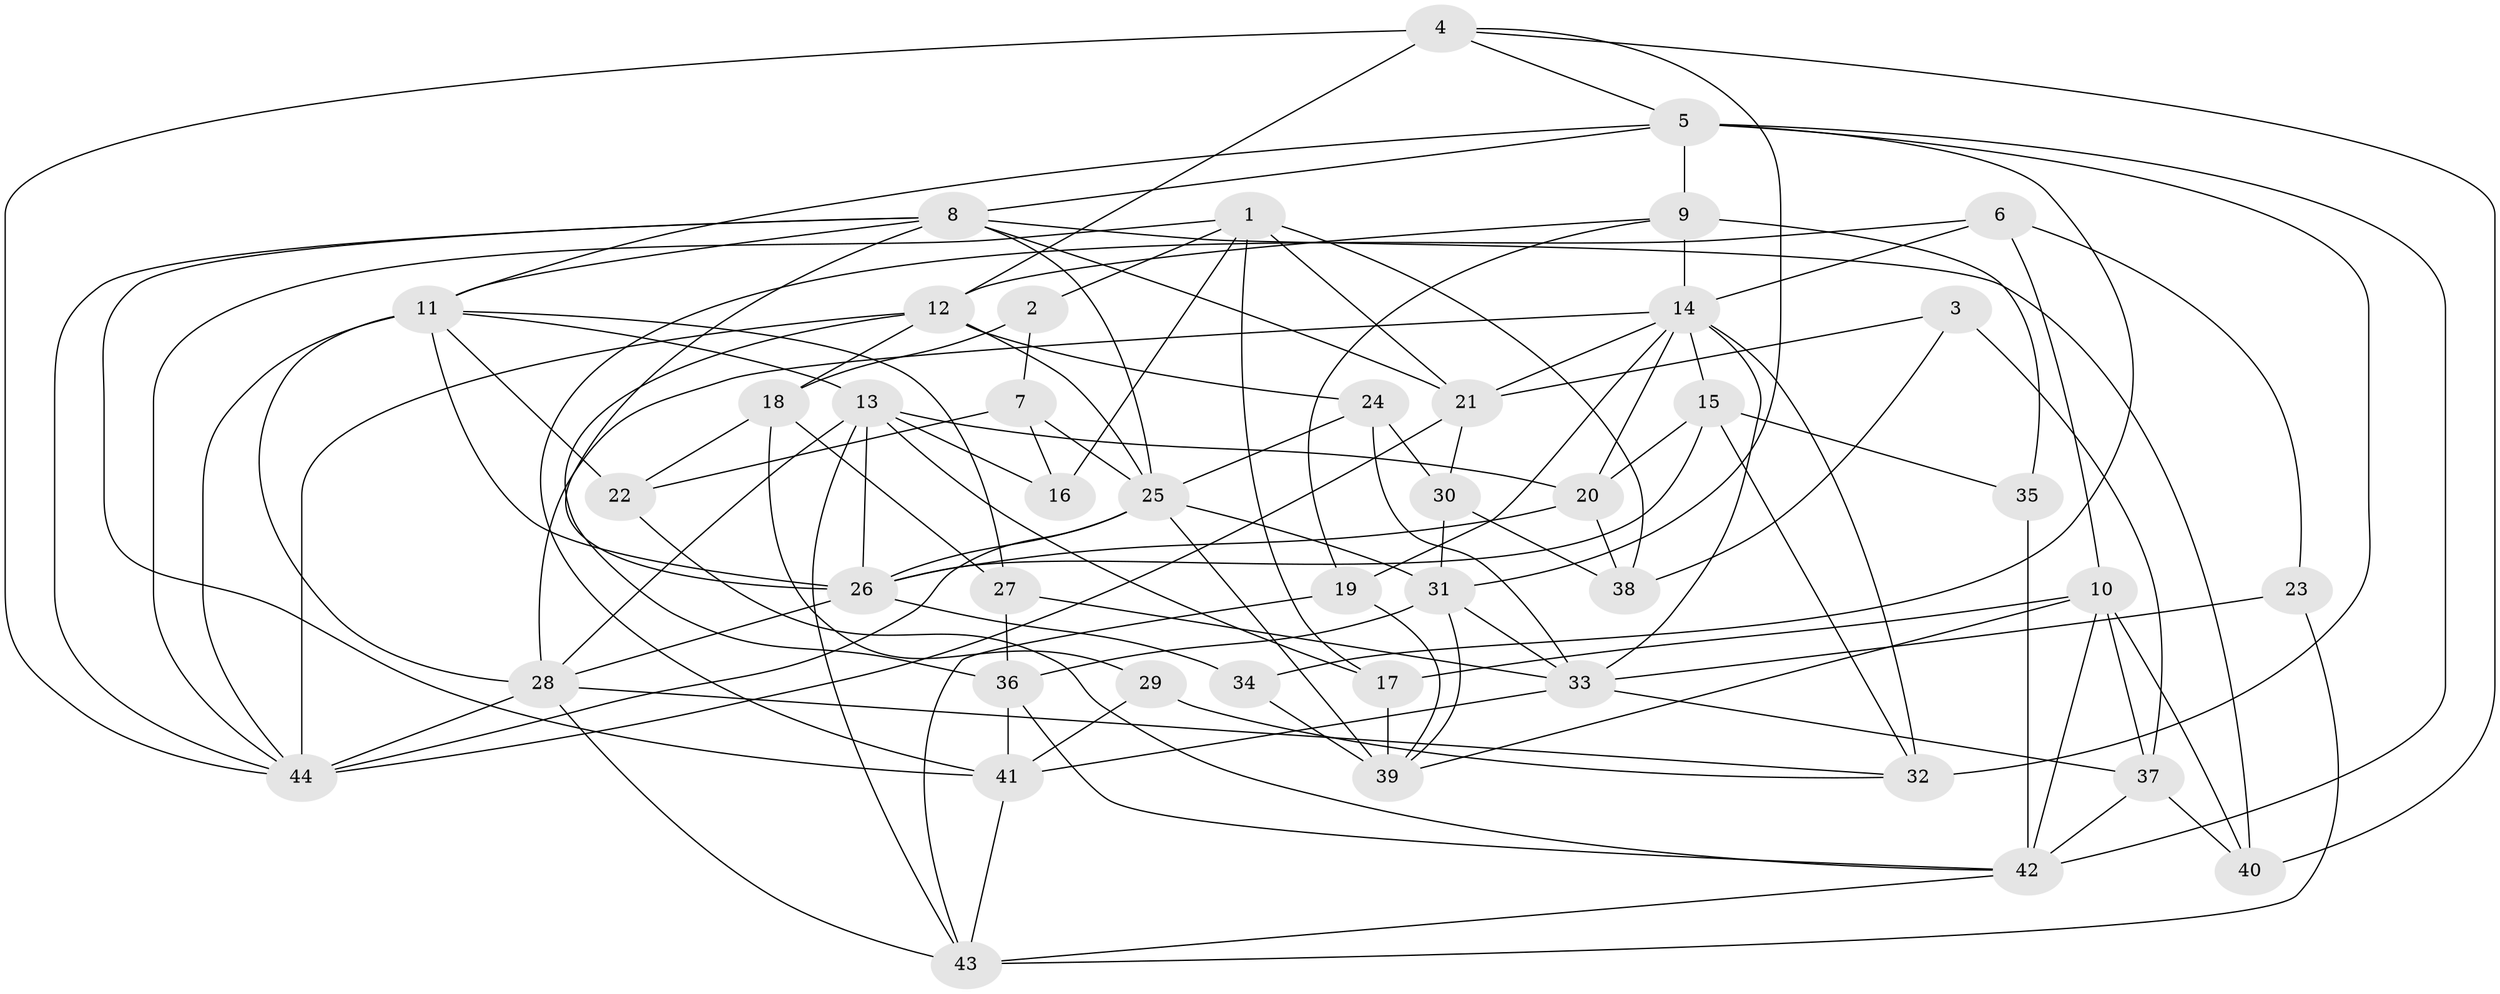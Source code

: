 // original degree distribution, {6: 0.06896551724137931, 4: 0.21839080459770116, 3: 0.2988505747126437, 5: 0.20689655172413793, 2: 0.13793103448275862, 8: 0.022988505747126436, 7: 0.04597701149425287}
// Generated by graph-tools (version 1.1) at 2025/02/03/09/25 03:02:04]
// undirected, 44 vertices, 117 edges
graph export_dot {
graph [start="1"]
  node [color=gray90,style=filled];
  1;
  2;
  3;
  4;
  5;
  6;
  7;
  8;
  9;
  10;
  11;
  12;
  13;
  14;
  15;
  16;
  17;
  18;
  19;
  20;
  21;
  22;
  23;
  24;
  25;
  26;
  27;
  28;
  29;
  30;
  31;
  32;
  33;
  34;
  35;
  36;
  37;
  38;
  39;
  40;
  41;
  42;
  43;
  44;
  1 -- 2 [weight=1.0];
  1 -- 16 [weight=1.0];
  1 -- 17 [weight=1.0];
  1 -- 21 [weight=1.0];
  1 -- 38 [weight=1.0];
  1 -- 44 [weight=1.0];
  2 -- 7 [weight=1.0];
  2 -- 18 [weight=1.0];
  3 -- 21 [weight=1.0];
  3 -- 37 [weight=1.0];
  3 -- 38 [weight=1.0];
  4 -- 5 [weight=1.0];
  4 -- 12 [weight=2.0];
  4 -- 31 [weight=1.0];
  4 -- 40 [weight=1.0];
  4 -- 44 [weight=1.0];
  5 -- 8 [weight=1.0];
  5 -- 9 [weight=2.0];
  5 -- 11 [weight=1.0];
  5 -- 32 [weight=2.0];
  5 -- 34 [weight=1.0];
  5 -- 42 [weight=1.0];
  6 -- 10 [weight=1.0];
  6 -- 14 [weight=1.0];
  6 -- 23 [weight=1.0];
  6 -- 41 [weight=1.0];
  7 -- 16 [weight=1.0];
  7 -- 22 [weight=1.0];
  7 -- 25 [weight=1.0];
  8 -- 11 [weight=1.0];
  8 -- 21 [weight=1.0];
  8 -- 25 [weight=1.0];
  8 -- 26 [weight=1.0];
  8 -- 40 [weight=1.0];
  8 -- 41 [weight=1.0];
  8 -- 44 [weight=1.0];
  9 -- 12 [weight=1.0];
  9 -- 14 [weight=1.0];
  9 -- 19 [weight=1.0];
  9 -- 35 [weight=1.0];
  10 -- 17 [weight=1.0];
  10 -- 37 [weight=1.0];
  10 -- 39 [weight=1.0];
  10 -- 40 [weight=1.0];
  10 -- 42 [weight=1.0];
  11 -- 13 [weight=1.0];
  11 -- 22 [weight=1.0];
  11 -- 26 [weight=1.0];
  11 -- 27 [weight=1.0];
  11 -- 28 [weight=1.0];
  11 -- 44 [weight=1.0];
  12 -- 18 [weight=2.0];
  12 -- 24 [weight=1.0];
  12 -- 25 [weight=2.0];
  12 -- 36 [weight=1.0];
  12 -- 44 [weight=1.0];
  13 -- 16 [weight=1.0];
  13 -- 17 [weight=1.0];
  13 -- 20 [weight=1.0];
  13 -- 26 [weight=1.0];
  13 -- 28 [weight=1.0];
  13 -- 43 [weight=1.0];
  14 -- 15 [weight=1.0];
  14 -- 19 [weight=1.0];
  14 -- 20 [weight=1.0];
  14 -- 21 [weight=1.0];
  14 -- 28 [weight=1.0];
  14 -- 32 [weight=1.0];
  14 -- 33 [weight=1.0];
  15 -- 20 [weight=1.0];
  15 -- 26 [weight=1.0];
  15 -- 32 [weight=1.0];
  15 -- 35 [weight=1.0];
  17 -- 39 [weight=1.0];
  18 -- 22 [weight=1.0];
  18 -- 27 [weight=1.0];
  18 -- 29 [weight=1.0];
  19 -- 39 [weight=1.0];
  19 -- 43 [weight=1.0];
  20 -- 26 [weight=2.0];
  20 -- 38 [weight=1.0];
  21 -- 30 [weight=1.0];
  21 -- 44 [weight=2.0];
  22 -- 42 [weight=1.0];
  23 -- 33 [weight=1.0];
  23 -- 43 [weight=1.0];
  24 -- 25 [weight=1.0];
  24 -- 30 [weight=1.0];
  24 -- 33 [weight=1.0];
  25 -- 26 [weight=2.0];
  25 -- 31 [weight=1.0];
  25 -- 39 [weight=1.0];
  25 -- 44 [weight=1.0];
  26 -- 28 [weight=1.0];
  26 -- 34 [weight=2.0];
  27 -- 33 [weight=1.0];
  27 -- 36 [weight=1.0];
  28 -- 32 [weight=1.0];
  28 -- 43 [weight=1.0];
  28 -- 44 [weight=1.0];
  29 -- 32 [weight=1.0];
  29 -- 41 [weight=1.0];
  30 -- 31 [weight=1.0];
  30 -- 38 [weight=1.0];
  31 -- 33 [weight=2.0];
  31 -- 36 [weight=2.0];
  31 -- 39 [weight=1.0];
  33 -- 37 [weight=1.0];
  33 -- 41 [weight=1.0];
  34 -- 39 [weight=2.0];
  35 -- 42 [weight=1.0];
  36 -- 41 [weight=1.0];
  36 -- 42 [weight=1.0];
  37 -- 40 [weight=1.0];
  37 -- 42 [weight=1.0];
  41 -- 43 [weight=1.0];
  42 -- 43 [weight=1.0];
}
